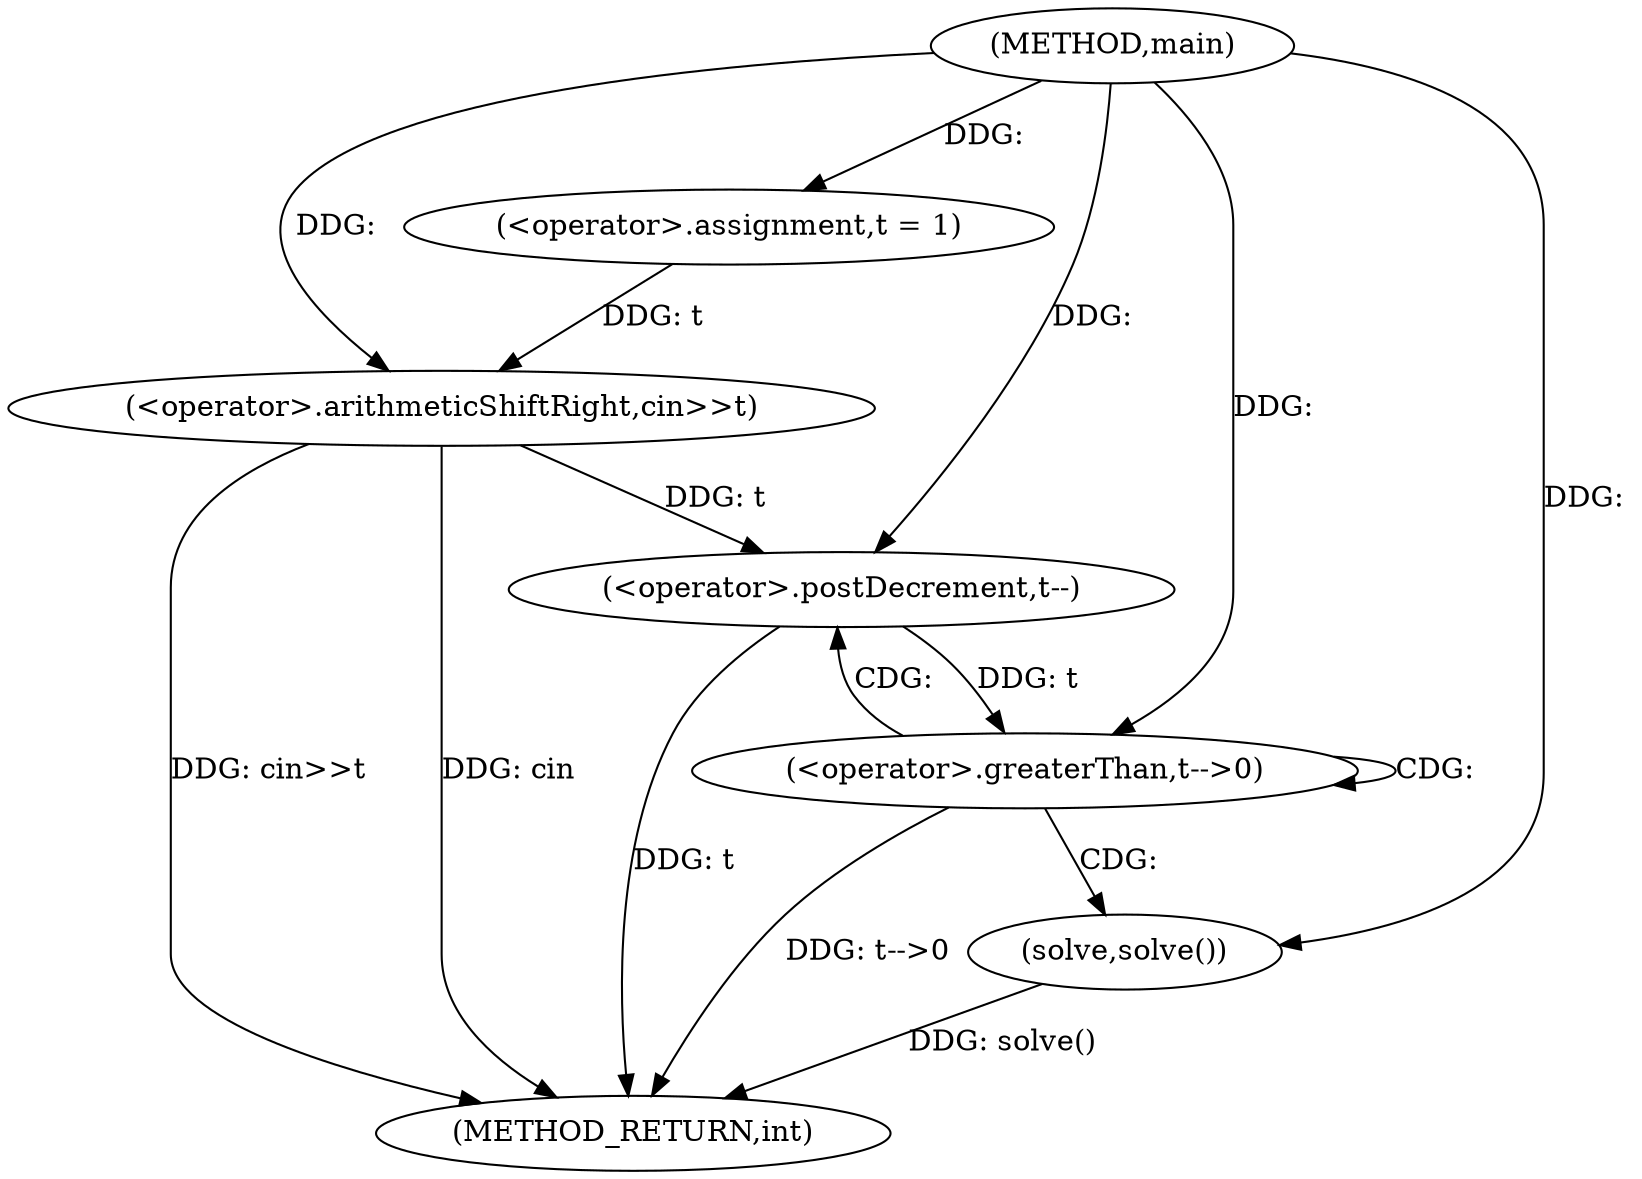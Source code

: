 digraph "main" {  
"1000162" [label = "(METHOD,main)" ]
"1000178" [label = "(METHOD_RETURN,int)" ]
"1000165" [label = "(<operator>.assignment,t = 1)" ]
"1000168" [label = "(<operator>.arithmeticShiftRight,cin>>t)" ]
"1000172" [label = "(<operator>.greaterThan,t-->0)" ]
"1000177" [label = "(solve,solve())" ]
"1000173" [label = "(<operator>.postDecrement,t--)" ]
  "1000168" -> "1000178"  [ label = "DDG: cin>>t"] 
  "1000173" -> "1000178"  [ label = "DDG: t"] 
  "1000172" -> "1000178"  [ label = "DDG: t-->0"] 
  "1000177" -> "1000178"  [ label = "DDG: solve()"] 
  "1000168" -> "1000178"  [ label = "DDG: cin"] 
  "1000162" -> "1000165"  [ label = "DDG: "] 
  "1000162" -> "1000168"  [ label = "DDG: "] 
  "1000165" -> "1000168"  [ label = "DDG: t"] 
  "1000173" -> "1000172"  [ label = "DDG: t"] 
  "1000162" -> "1000172"  [ label = "DDG: "] 
  "1000162" -> "1000177"  [ label = "DDG: "] 
  "1000168" -> "1000173"  [ label = "DDG: t"] 
  "1000162" -> "1000173"  [ label = "DDG: "] 
  "1000172" -> "1000172"  [ label = "CDG: "] 
  "1000172" -> "1000173"  [ label = "CDG: "] 
  "1000172" -> "1000177"  [ label = "CDG: "] 
}
